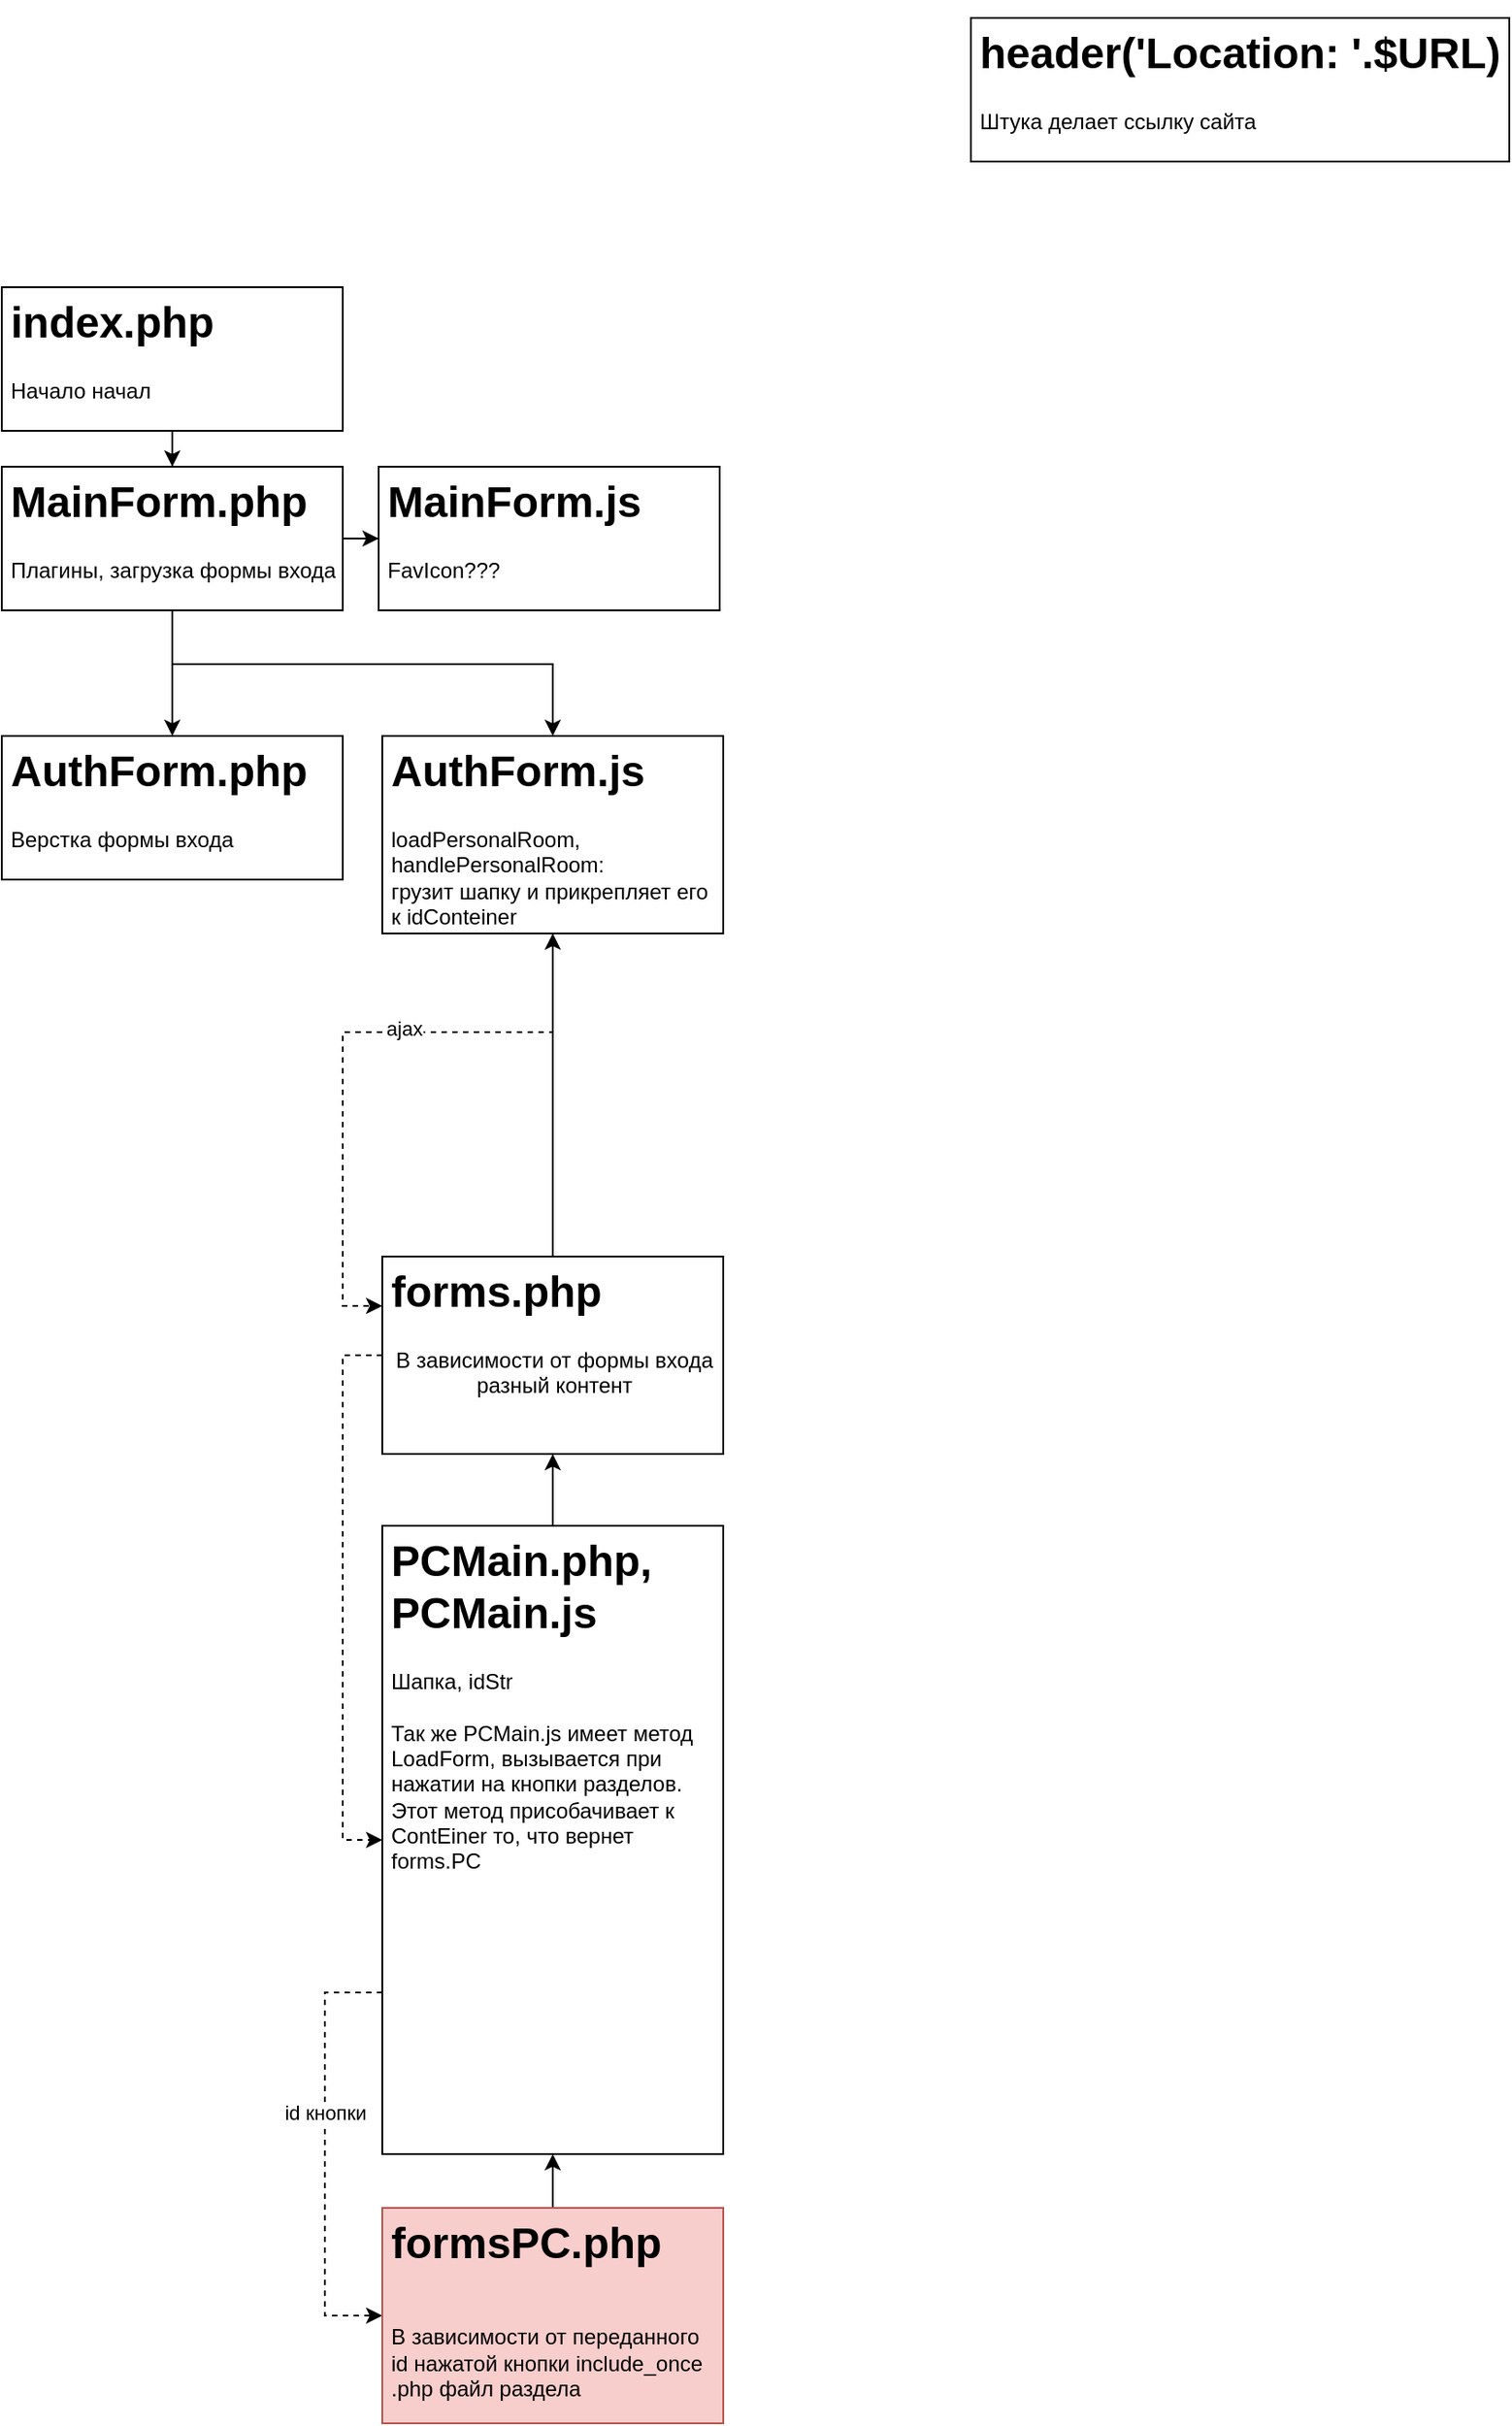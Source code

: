 <mxfile version="13.9.1" type="github">
  <diagram id="Xie-9tWe7YI_WEpgbt9P" name="Page-1">
    <mxGraphModel dx="2370" dy="1270" grid="1" gridSize="10" guides="1" tooltips="1" connect="1" arrows="1" fold="1" page="1" pageScale="1" pageWidth="1169" pageHeight="1654" math="0" shadow="0">
      <root>
        <mxCell id="0" />
        <mxCell id="1" parent="0" />
        <mxCell id="CW6_wdNh50GNIlfXM0S9-36" value="&lt;h1&gt;AuthForm.php&lt;/h1&gt;&lt;p&gt;Верстка формы входа&lt;/p&gt;" style="text;html=1;spacing=5;spacingTop=-20;whiteSpace=wrap;overflow=hidden;rounded=0;fillColor=#ffffff;strokeColor=#000000;" vertex="1" parent="1">
          <mxGeometry x="20" y="600" width="190" height="80" as="geometry" />
        </mxCell>
        <mxCell id="CW6_wdNh50GNIlfXM0S9-59" style="edgeStyle=orthogonalEdgeStyle;rounded=0;orthogonalLoop=1;jettySize=auto;html=1;entryX=0;entryY=0.25;entryDx=0;entryDy=0;dashed=1;" edge="1" parent="1" source="CW6_wdNh50GNIlfXM0S9-39" target="CW6_wdNh50GNIlfXM0S9-49">
          <mxGeometry relative="1" as="geometry">
            <Array as="points">
              <mxPoint x="210" y="765" />
              <mxPoint x="210" y="918" />
            </Array>
          </mxGeometry>
        </mxCell>
        <mxCell id="CW6_wdNh50GNIlfXM0S9-62" value="ajax" style="edgeLabel;html=1;align=center;verticalAlign=middle;resizable=0;points=[];" vertex="1" connectable="0" parent="CW6_wdNh50GNIlfXM0S9-59">
          <mxGeometry x="-0.2" y="-2" relative="1" as="geometry">
            <mxPoint as="offset" />
          </mxGeometry>
        </mxCell>
        <mxCell id="CW6_wdNh50GNIlfXM0S9-39" value="&lt;h1&gt;AuthForm.js&lt;/h1&gt;&lt;p&gt;&lt;span style=&quot;text-align: center&quot;&gt;loadPersonalRoom,&lt;/span&gt;&lt;br style=&quot;text-align: center&quot;&gt;&lt;span style=&quot;text-align: center&quot;&gt;handlePersonalRoom:&lt;/span&gt;&lt;br style=&quot;text-align: center&quot;&gt;&lt;span style=&quot;text-align: center&quot;&gt;грузит шапку и прикрепляет его к idConteiner&lt;/span&gt;&lt;br&gt;&lt;/p&gt;" style="text;html=1;spacing=5;spacingTop=-20;whiteSpace=wrap;overflow=hidden;rounded=0;fillColor=#ffffff;strokeColor=#000000;" vertex="1" parent="1">
          <mxGeometry x="232" y="600" width="190" height="110" as="geometry" />
        </mxCell>
        <mxCell id="CW6_wdNh50GNIlfXM0S9-43" style="edgeStyle=orthogonalEdgeStyle;rounded=0;orthogonalLoop=1;jettySize=auto;html=1;entryX=0.5;entryY=0;entryDx=0;entryDy=0;" edge="1" parent="1" source="CW6_wdNh50GNIlfXM0S9-41" target="CW6_wdNh50GNIlfXM0S9-42">
          <mxGeometry relative="1" as="geometry" />
        </mxCell>
        <mxCell id="CW6_wdNh50GNIlfXM0S9-41" value="&lt;h1&gt;index.php&lt;/h1&gt;&lt;p&gt;Начало начал&lt;/p&gt;" style="text;html=1;spacing=5;spacingTop=-20;whiteSpace=wrap;overflow=hidden;rounded=0;fillColor=#ffffff;strokeColor=#000000;" vertex="1" parent="1">
          <mxGeometry x="20" y="350" width="190" height="80" as="geometry" />
        </mxCell>
        <mxCell id="CW6_wdNh50GNIlfXM0S9-44" value="" style="edgeStyle=orthogonalEdgeStyle;rounded=0;orthogonalLoop=1;jettySize=auto;html=1;" edge="1" parent="1" source="CW6_wdNh50GNIlfXM0S9-42" target="CW6_wdNh50GNIlfXM0S9-36">
          <mxGeometry relative="1" as="geometry" />
        </mxCell>
        <mxCell id="CW6_wdNh50GNIlfXM0S9-46" value="" style="edgeStyle=orthogonalEdgeStyle;rounded=0;orthogonalLoop=1;jettySize=auto;html=1;" edge="1" parent="1" source="CW6_wdNh50GNIlfXM0S9-42" target="CW6_wdNh50GNIlfXM0S9-45">
          <mxGeometry relative="1" as="geometry" />
        </mxCell>
        <mxCell id="CW6_wdNh50GNIlfXM0S9-47" style="edgeStyle=orthogonalEdgeStyle;rounded=0;orthogonalLoop=1;jettySize=auto;html=1;entryX=0.5;entryY=0;entryDx=0;entryDy=0;exitX=0.5;exitY=1;exitDx=0;exitDy=0;" edge="1" parent="1" source="CW6_wdNh50GNIlfXM0S9-42" target="CW6_wdNh50GNIlfXM0S9-39">
          <mxGeometry relative="1" as="geometry">
            <mxPoint x="220" y="580" as="sourcePoint" />
            <Array as="points">
              <mxPoint x="115" y="560" />
              <mxPoint x="327" y="560" />
            </Array>
          </mxGeometry>
        </mxCell>
        <mxCell id="CW6_wdNh50GNIlfXM0S9-42" value="&lt;h1&gt;MainForm.php&lt;/h1&gt;&lt;p&gt;Плагины, загрузка формы входа&lt;/p&gt;" style="text;html=1;spacing=5;spacingTop=-20;whiteSpace=wrap;overflow=hidden;rounded=0;fillColor=#ffffff;strokeColor=#000000;" vertex="1" parent="1">
          <mxGeometry x="20" y="450" width="190" height="80" as="geometry" />
        </mxCell>
        <mxCell id="CW6_wdNh50GNIlfXM0S9-45" value="&lt;h1&gt;MainForm.js&lt;/h1&gt;&lt;p&gt;FavIcon???&lt;/p&gt;" style="text;html=1;spacing=5;spacingTop=-20;whiteSpace=wrap;overflow=hidden;rounded=0;fillColor=#ffffff;strokeColor=#000000;" vertex="1" parent="1">
          <mxGeometry x="230" y="450" width="190" height="80" as="geometry" />
        </mxCell>
        <mxCell id="CW6_wdNh50GNIlfXM0S9-56" style="edgeStyle=orthogonalEdgeStyle;rounded=0;orthogonalLoop=1;jettySize=auto;html=1;entryX=0.5;entryY=1;entryDx=0;entryDy=0;" edge="1" parent="1" source="CW6_wdNh50GNIlfXM0S9-49" target="CW6_wdNh50GNIlfXM0S9-39">
          <mxGeometry relative="1" as="geometry" />
        </mxCell>
        <mxCell id="CW6_wdNh50GNIlfXM0S9-60" style="edgeStyle=orthogonalEdgeStyle;rounded=0;orthogonalLoop=1;jettySize=auto;html=1;entryX=0;entryY=0.5;entryDx=0;entryDy=0;dashed=1;" edge="1" parent="1" source="CW6_wdNh50GNIlfXM0S9-49" target="CW6_wdNh50GNIlfXM0S9-51">
          <mxGeometry relative="1" as="geometry">
            <Array as="points">
              <mxPoint x="210" y="945" />
              <mxPoint x="210" y="1215" />
            </Array>
          </mxGeometry>
        </mxCell>
        <mxCell id="CW6_wdNh50GNIlfXM0S9-49" value="&lt;h1&gt;forms.php&lt;/h1&gt;&lt;p style=&quot;text-align: center&quot;&gt;В зависимости от формы входа разный контент&lt;/p&gt;" style="text;html=1;spacing=5;spacingTop=-20;whiteSpace=wrap;overflow=hidden;rounded=0;fillColor=#ffffff;strokeColor=#000000;" vertex="1" parent="1">
          <mxGeometry x="232" y="890" width="190" height="110" as="geometry" />
        </mxCell>
        <mxCell id="CW6_wdNh50GNIlfXM0S9-55" style="edgeStyle=orthogonalEdgeStyle;rounded=0;orthogonalLoop=1;jettySize=auto;html=1;entryX=0.5;entryY=1;entryDx=0;entryDy=0;" edge="1" parent="1" source="CW6_wdNh50GNIlfXM0S9-51" target="CW6_wdNh50GNIlfXM0S9-49">
          <mxGeometry relative="1" as="geometry" />
        </mxCell>
        <mxCell id="CW6_wdNh50GNIlfXM0S9-67" style="edgeStyle=orthogonalEdgeStyle;rounded=0;orthogonalLoop=1;jettySize=auto;html=1;entryX=0;entryY=0.5;entryDx=0;entryDy=0;dashed=1;" edge="1" parent="1" source="CW6_wdNh50GNIlfXM0S9-51" target="CW6_wdNh50GNIlfXM0S9-65">
          <mxGeometry relative="1" as="geometry">
            <Array as="points">
              <mxPoint x="200" y="1300" />
              <mxPoint x="200" y="1480" />
            </Array>
          </mxGeometry>
        </mxCell>
        <mxCell id="CW6_wdNh50GNIlfXM0S9-68" value="id кнопки" style="edgeLabel;html=1;align=center;verticalAlign=middle;resizable=0;points=[];" vertex="1" connectable="0" parent="CW6_wdNh50GNIlfXM0S9-67">
          <mxGeometry x="-0.191" relative="1" as="geometry">
            <mxPoint as="offset" />
          </mxGeometry>
        </mxCell>
        <mxCell id="CW6_wdNh50GNIlfXM0S9-51" value="&lt;h1&gt;PCMain.php, PCMain.js&lt;/h1&gt;&lt;div&gt;Шапка, idStr&lt;/div&gt;&lt;div&gt;&lt;br&gt;&lt;/div&gt;&lt;div&gt;Так же PCMain.js имеет метод LoadForm, вызывается при нажатии на кнопки разделов. Этот метод присобачивает к ContEiner то, что вернет forms.PC&amp;nbsp;&amp;nbsp;&lt;/div&gt;" style="text;html=1;spacing=5;spacingTop=-20;whiteSpace=wrap;overflow=hidden;rounded=0;fillColor=#ffffff;strokeColor=#000000;" vertex="1" parent="1">
          <mxGeometry x="232" y="1040" width="190" height="350" as="geometry" />
        </mxCell>
        <mxCell id="CW6_wdNh50GNIlfXM0S9-64" value="&lt;h1&gt;header(&#39;Location: &#39;.$URL)&lt;/h1&gt;&lt;p&gt;Штука делает ссылку сайта&lt;/p&gt;" style="text;html=1;spacing=5;spacingTop=-20;whiteSpace=wrap;overflow=hidden;rounded=0;fillColor=#ffffff;strokeColor=#000000;" vertex="1" parent="1">
          <mxGeometry x="560" y="200" width="300" height="80" as="geometry" />
        </mxCell>
        <mxCell id="CW6_wdNh50GNIlfXM0S9-66" value="" style="edgeStyle=orthogonalEdgeStyle;rounded=0;orthogonalLoop=1;jettySize=auto;html=1;" edge="1" parent="1" source="CW6_wdNh50GNIlfXM0S9-65" target="CW6_wdNh50GNIlfXM0S9-51">
          <mxGeometry relative="1" as="geometry" />
        </mxCell>
        <mxCell id="CW6_wdNh50GNIlfXM0S9-65" value="&lt;h1&gt;&lt;span&gt;formsPC.php&lt;/span&gt;&lt;br&gt;&lt;/h1&gt;&lt;div&gt;&lt;br&gt;&lt;/div&gt;&lt;div&gt;В зависимости от переданного id нажатой кнопки include_once .php файл раздела&lt;/div&gt;" style="text;html=1;spacing=5;spacingTop=-20;whiteSpace=wrap;overflow=hidden;rounded=0;fillColor=#f8cecc;strokeColor=#b85450;" vertex="1" parent="1">
          <mxGeometry x="232" y="1420" width="190" height="120" as="geometry" />
        </mxCell>
      </root>
    </mxGraphModel>
  </diagram>
</mxfile>
